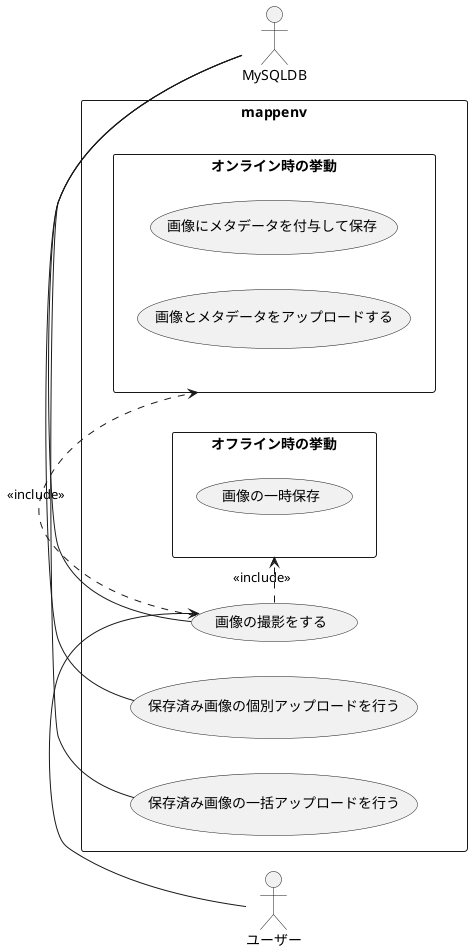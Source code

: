 @startuml
actor ユーザー as user
actor MySQLDB as my
left to right direction
rectangle mappenv {
    (画像の撮影をする) as takephoto
    (保存済み画像の個別アップロードを行う) as ind
    (保存済み画像の一括アップロードを行う) as all

    rectangle オンライン時の挙動 as online {
        (画像にメタデータを付与して保存) as step1
        (画像とメタデータをアップロードする) as step2
    }

    rectangle オフライン時の挙動 as offline {
       (画像の一時保存) as tmp
    }
}
user ->  takephoto
takephoto .> offline :<<include>>
takephoto .> online :<<include>>
'takephoto   ..step1
'step1       ..step2
takephoto - my
ind - my
all - my

@enduml
